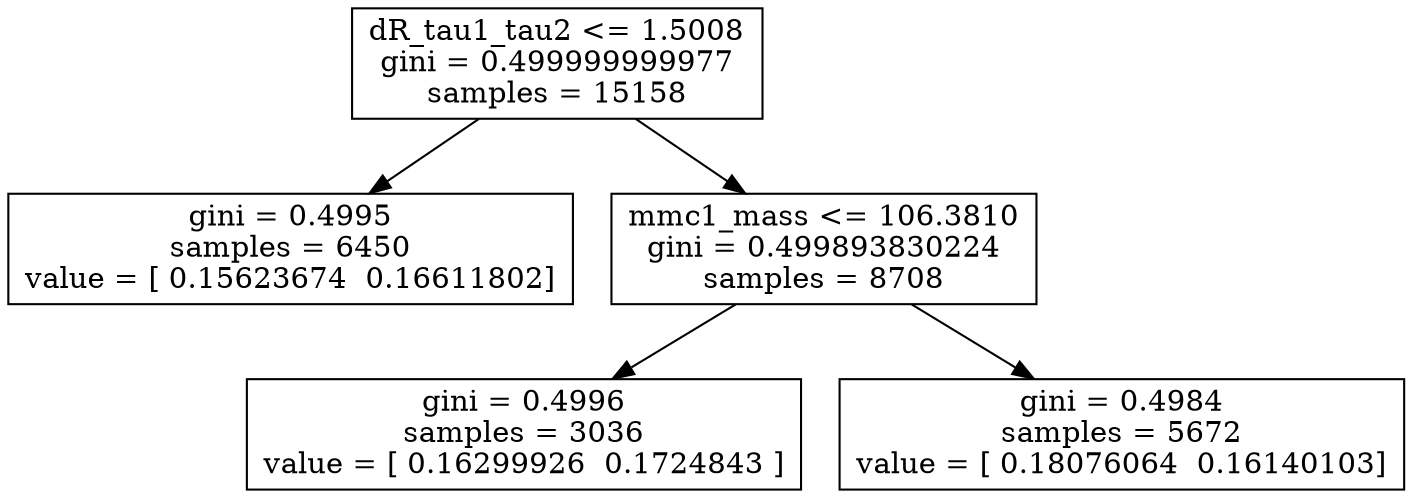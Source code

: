 digraph Tree {
0 [label="dR_tau1_tau2 <= 1.5008\ngini = 0.499999999977\nsamples = 15158", shape="box"] ;
1 [label="gini = 0.4995\nsamples = 6450\nvalue = [ 0.15623674  0.16611802]", shape="box"] ;
0 -> 1 ;
2 [label="mmc1_mass <= 106.3810\ngini = 0.499893830224\nsamples = 8708", shape="box"] ;
0 -> 2 ;
3 [label="gini = 0.4996\nsamples = 3036\nvalue = [ 0.16299926  0.1724843 ]", shape="box"] ;
2 -> 3 ;
4 [label="gini = 0.4984\nsamples = 5672\nvalue = [ 0.18076064  0.16140103]", shape="box"] ;
2 -> 4 ;
}